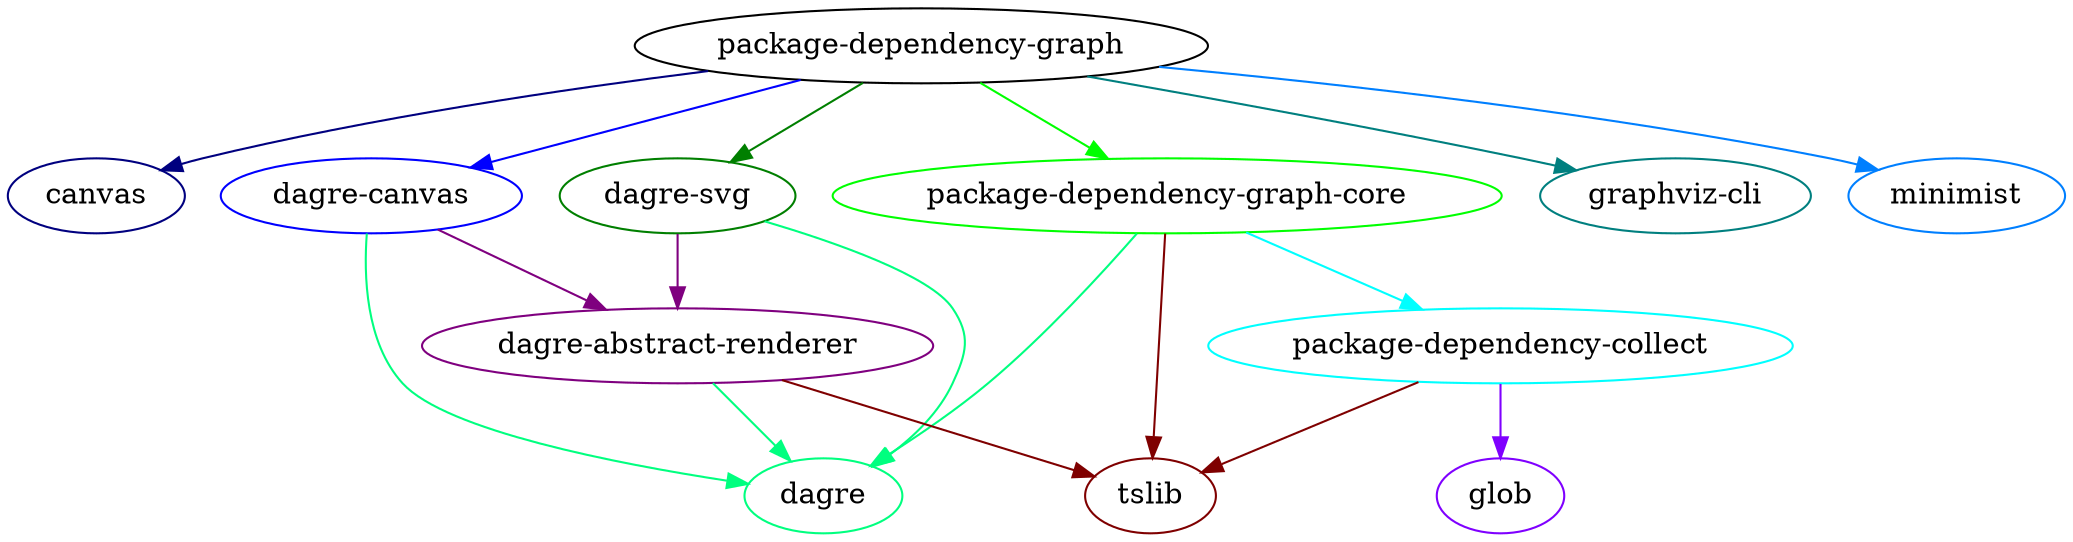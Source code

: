 // generated by package-dependency-graph
digraph {
  package_dependency_graph -> canvas[color = "#00007f"]
  package_dependency_graph -> dagre_canvas[color = "#0000ff"]
  package_dependency_graph -> dagre_svg[color = "#007f00"]
  package_dependency_graph -> graphviz_cli[color = "#007f7f"]
  package_dependency_graph -> minimist[color = "#007fff"]
  package_dependency_graph -> package_dependency_graph_core[color = "#00ff00"]
  package_dependency_graph_core -> dagre[color = "#00ff7f"]
  package_dependency_graph_core -> package_dependency_collect[color = "#00ffff"]
  package_dependency_graph_core -> tslib[color = "#7f0000"]
  dagre_abstract_renderer -> dagre[color = "#00ff7f"]
  dagre_abstract_renderer -> tslib[color = "#7f0000"]
  dagre_canvas -> dagre[color = "#00ff7f"]
  dagre_canvas -> dagre_abstract_renderer[color = "#7f007f"]
  dagre_svg -> dagre[color = "#00ff7f"]
  dagre_svg -> dagre_abstract_renderer[color = "#7f007f"]
  package_dependency_collect -> glob[color = "#7f00ff"]
  package_dependency_collect -> tslib[color = "#7f0000"]

  package_dependency_graph[label = "package-dependency-graph", color = "#000000"]
  canvas[label = "canvas", color = "#00007f"]
  dagre_canvas[label = "dagre-canvas", color = "#0000ff"]
  dagre_svg[label = "dagre-svg", color = "#007f00"]
  graphviz_cli[label = "graphviz-cli", color = "#007f7f"]
  minimist[label = "minimist", color = "#007fff"]
  package_dependency_graph_core[label = "package-dependency-graph-core", color = "#00ff00"]
  dagre[label = "dagre", color = "#00ff7f"]
  package_dependency_collect[label = "package-dependency-collect", color = "#00ffff"]
  tslib[label = "tslib", color = "#7f0000"]
  dagre_abstract_renderer[label = "dagre-abstract-renderer", color = "#7f007f"]
  glob[label = "glob", color = "#7f00ff"]
}